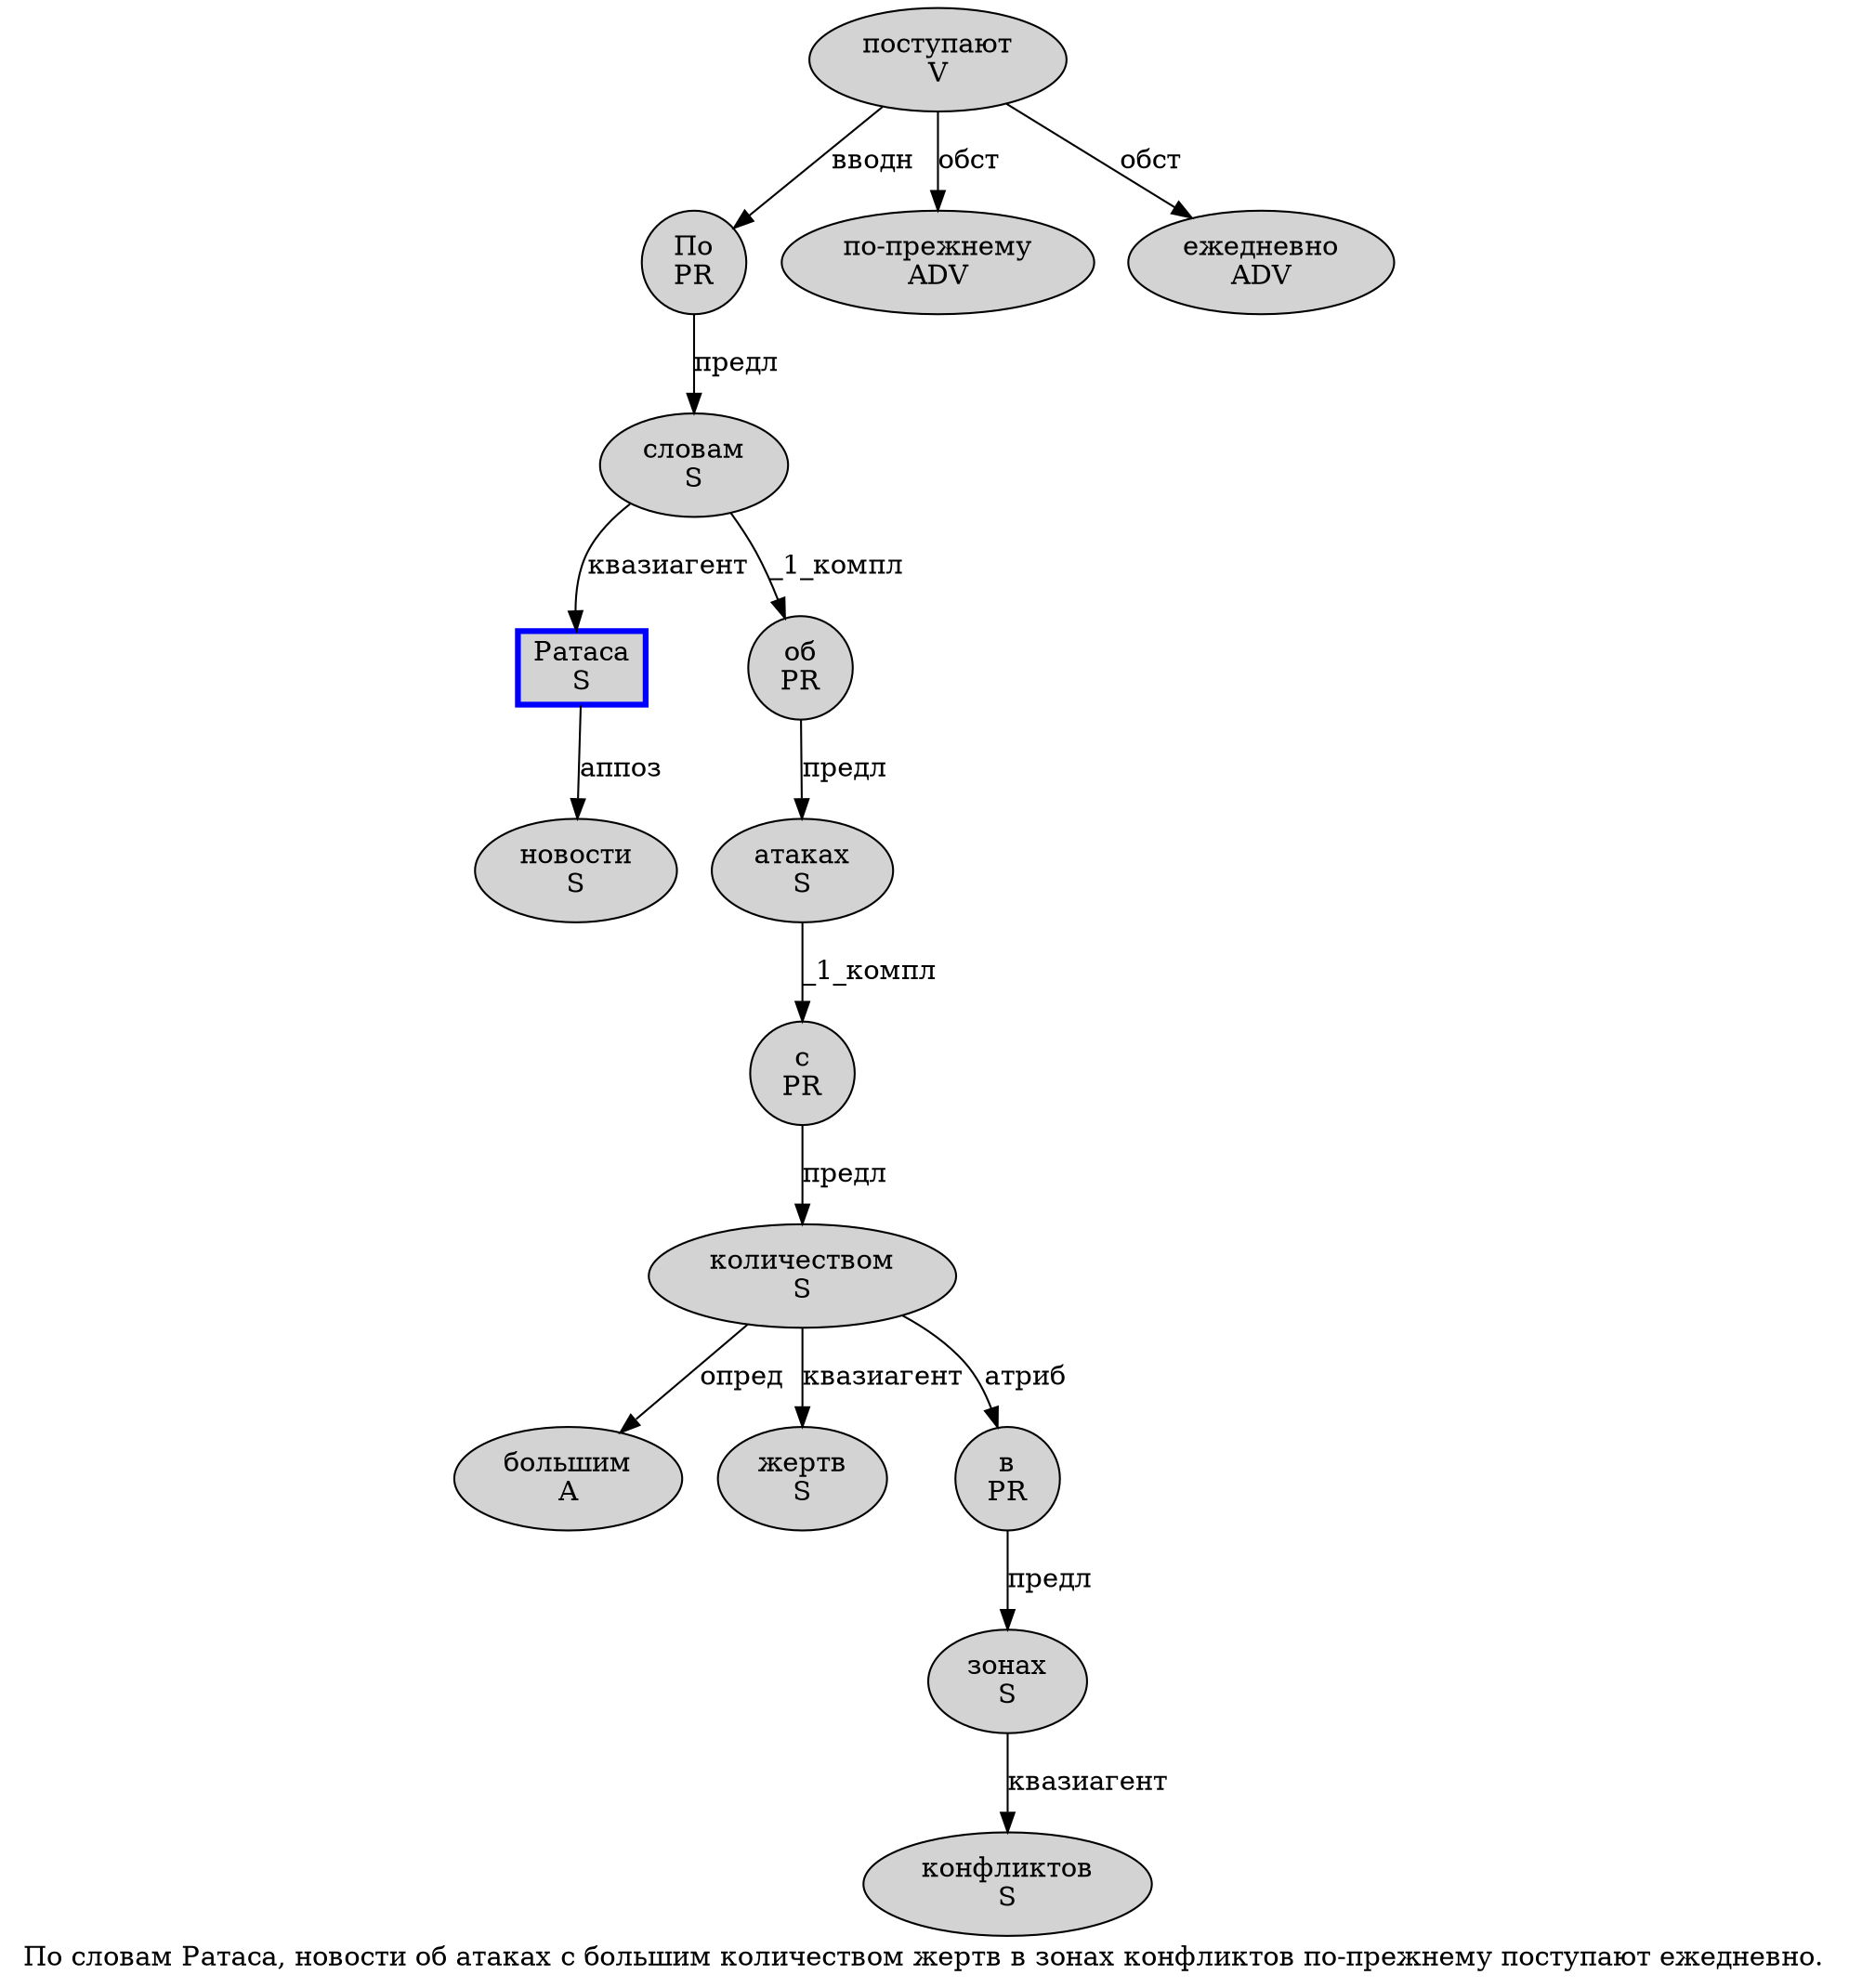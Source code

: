 digraph SENTENCE_104 {
	graph [label="По словам Ратаса, новости об атаках с большим количеством жертв в зонах конфликтов по-прежнему поступают ежедневно."]
	node [style=filled]
		0 [label="По
PR" color="" fillcolor=lightgray penwidth=1 shape=ellipse]
		1 [label="словам
S" color="" fillcolor=lightgray penwidth=1 shape=ellipse]
		2 [label="Ратаса
S" color=blue fillcolor=lightgray penwidth=3 shape=box]
		4 [label="новости
S" color="" fillcolor=lightgray penwidth=1 shape=ellipse]
		5 [label="об
PR" color="" fillcolor=lightgray penwidth=1 shape=ellipse]
		6 [label="атаках
S" color="" fillcolor=lightgray penwidth=1 shape=ellipse]
		7 [label="с
PR" color="" fillcolor=lightgray penwidth=1 shape=ellipse]
		8 [label="большим
A" color="" fillcolor=lightgray penwidth=1 shape=ellipse]
		9 [label="количеством
S" color="" fillcolor=lightgray penwidth=1 shape=ellipse]
		10 [label="жертв
S" color="" fillcolor=lightgray penwidth=1 shape=ellipse]
		11 [label="в
PR" color="" fillcolor=lightgray penwidth=1 shape=ellipse]
		12 [label="зонах
S" color="" fillcolor=lightgray penwidth=1 shape=ellipse]
		13 [label="конфликтов
S" color="" fillcolor=lightgray penwidth=1 shape=ellipse]
		14 [label="по-прежнему
ADV" color="" fillcolor=lightgray penwidth=1 shape=ellipse]
		15 [label="поступают
V" color="" fillcolor=lightgray penwidth=1 shape=ellipse]
		16 [label="ежедневно
ADV" color="" fillcolor=lightgray penwidth=1 shape=ellipse]
			0 -> 1 [label="предл"]
			11 -> 12 [label="предл"]
			2 -> 4 [label="аппоз"]
			1 -> 2 [label="квазиагент"]
			1 -> 5 [label="_1_компл"]
			9 -> 8 [label="опред"]
			9 -> 10 [label="квазиагент"]
			9 -> 11 [label="атриб"]
			15 -> 0 [label="вводн"]
			15 -> 14 [label="обст"]
			15 -> 16 [label="обст"]
			6 -> 7 [label="_1_компл"]
			12 -> 13 [label="квазиагент"]
			7 -> 9 [label="предл"]
			5 -> 6 [label="предл"]
}